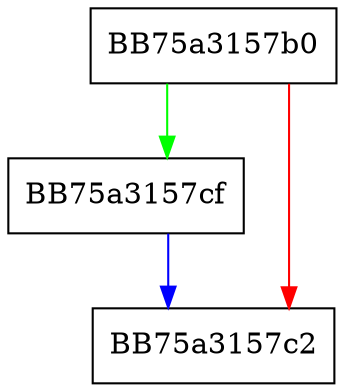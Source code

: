 digraph label {
  node [shape="box"];
  graph [splines=ortho];
  BB75a3157b0 -> BB75a3157cf [color="green"];
  BB75a3157b0 -> BB75a3157c2 [color="red"];
  BB75a3157cf -> BB75a3157c2 [color="blue"];
}